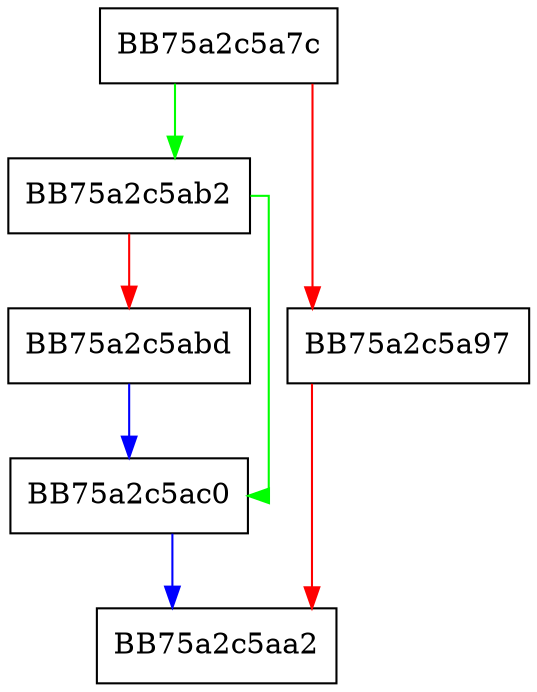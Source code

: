 digraph assign {
  node [shape="box"];
  graph [splines=ortho];
  BB75a2c5a7c -> BB75a2c5ab2 [color="green"];
  BB75a2c5a7c -> BB75a2c5a97 [color="red"];
  BB75a2c5a97 -> BB75a2c5aa2 [color="red"];
  BB75a2c5ab2 -> BB75a2c5ac0 [color="green"];
  BB75a2c5ab2 -> BB75a2c5abd [color="red"];
  BB75a2c5abd -> BB75a2c5ac0 [color="blue"];
  BB75a2c5ac0 -> BB75a2c5aa2 [color="blue"];
}